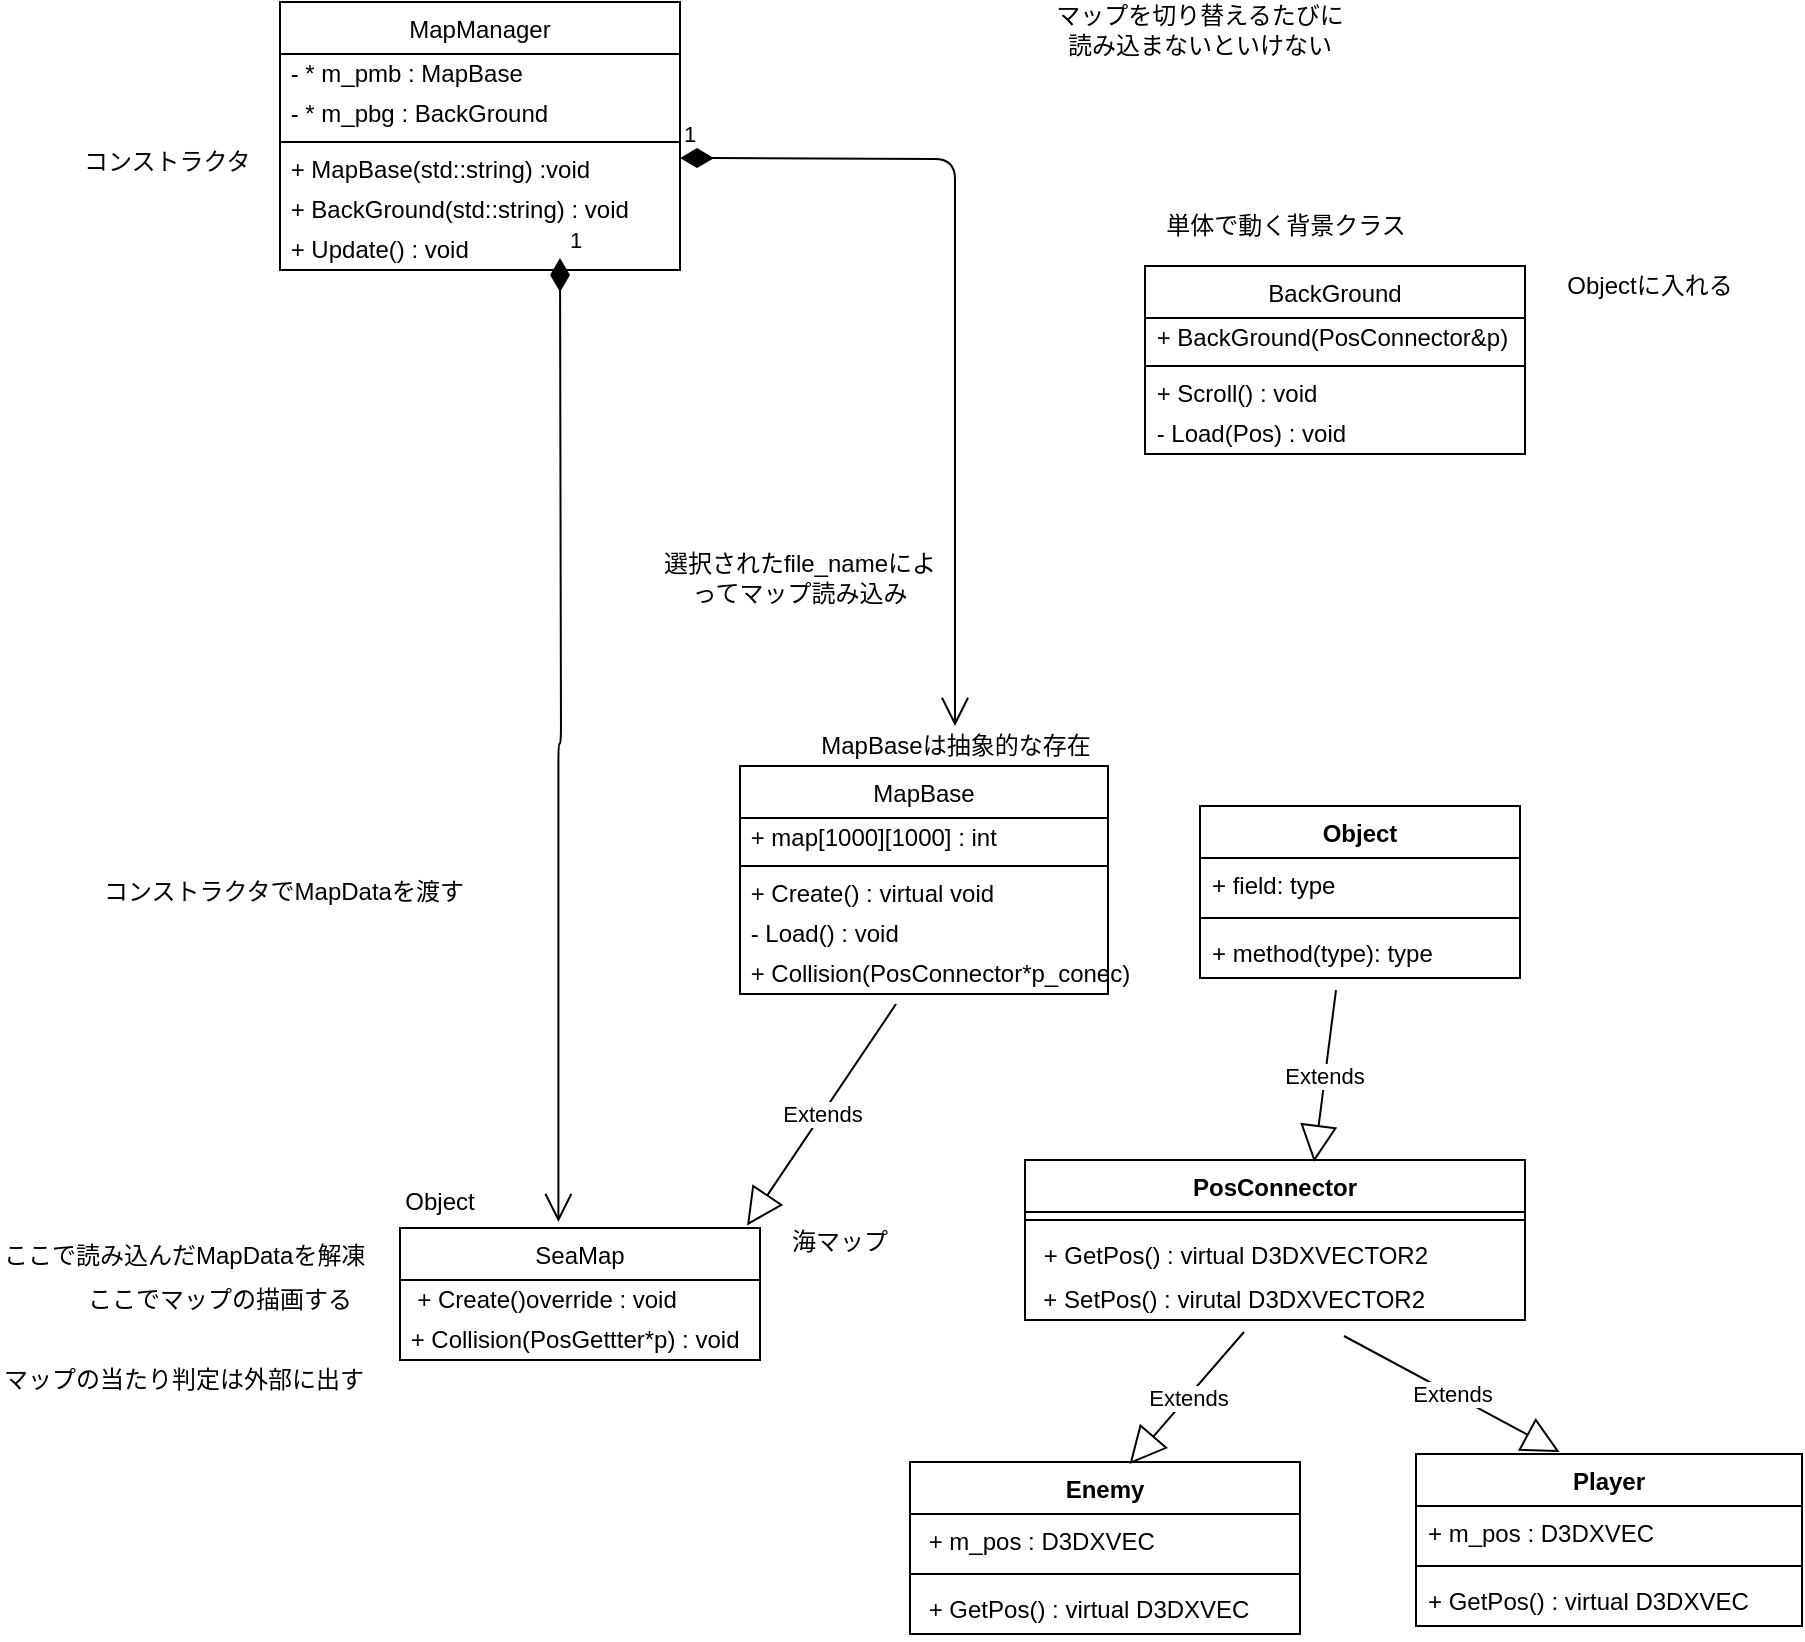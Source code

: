 <mxfile type="device" version="10.6.1"><diagram id="xTNNUZWJjUPpHx_xsbex" name="Page-1"><mxGraphModel grid="1" dx="674" dy="714" gridSize="10" guides="1" tooltips="1" connect="1" arrows="1" fold="1" page="1" pageScale="1" pageWidth="1654" pageHeight="2336" math="0" shadow="0"><root><mxCell id="0" /><mxCell id="1" parent="0" /><mxCell id="iN4CbJ1sU2l26RAUDO5d-5" value="MapManager" parent="1" vertex="1" style="swimlane;fontStyle=0;childLayout=stackLayout;horizontal=1;startSize=26;fillColor=none;horizontalStack=0;resizeParent=1;resizeParentMax=0;resizeLast=0;collapsible=1;marginBottom=0;"><mxGeometry as="geometry" height="134" width="200" x="220" y="62" /></mxCell><mxCell id="En4H5QOFy9GlHQpf80H--2" value="&amp;nbsp;- * m_pmb : MapBase" parent="iN4CbJ1sU2l26RAUDO5d-5" vertex="1" style="text;html=1;resizable=0;points=[];autosize=1;align=left;verticalAlign=top;spacingTop=-4;"><mxGeometry as="geometry" height="20" width="200" y="26" /></mxCell><mxCell id="En4H5QOFy9GlHQpf80H--1" value="&amp;nbsp;- * m_pbg : BackGround" parent="iN4CbJ1sU2l26RAUDO5d-5" vertex="1" style="text;html=1;resizable=0;points=[];autosize=1;align=left;verticalAlign=top;spacingTop=-4;"><mxGeometry as="geometry" height="20" width="200" y="46" /></mxCell><mxCell id="9Krrd5TlAhY_1SP9lpEr-9" value="" parent="iN4CbJ1sU2l26RAUDO5d-5" vertex="1" style="line;strokeWidth=1;fillColor=none;align=left;verticalAlign=middle;spacingTop=-1;spacingLeft=3;spacingRight=3;rotatable=0;labelPosition=right;points=[];portConstraint=eastwest;"><mxGeometry as="geometry" height="8" width="200" y="66" /></mxCell><mxCell id="pSHyqiHXVUAv-C7fEPB7-5" value="&amp;nbsp;+ MapBase(std::string) :void" parent="iN4CbJ1sU2l26RAUDO5d-5" vertex="1" style="text;html=1;resizable=0;points=[];autosize=1;align=left;verticalAlign=top;spacingTop=-4;"><mxGeometry as="geometry" height="20" width="200" y="74" /></mxCell><mxCell id="En4H5QOFy9GlHQpf80H--22" value="&amp;nbsp;+ BackGround(std::string) : void" parent="iN4CbJ1sU2l26RAUDO5d-5" vertex="1" style="text;html=1;resizable=0;points=[];autosize=1;align=left;verticalAlign=top;spacingTop=-4;"><mxGeometry as="geometry" height="20" width="200" y="94" /></mxCell><mxCell id="z7THkcAo65bA55OMj5YY-34" value="&amp;nbsp;+ Update() : void" parent="iN4CbJ1sU2l26RAUDO5d-5" vertex="1" style="text;html=1;resizable=0;points=[];autosize=1;align=left;verticalAlign=top;spacingTop=-4;"><mxGeometry as="geometry" height="20" width="200" y="114" /></mxCell><mxCell id="iN4CbJ1sU2l26RAUDO5d-13" value="BackGround" parent="1" vertex="1" style="swimlane;fontStyle=0;childLayout=stackLayout;horizontal=1;startSize=26;fillColor=none;horizontalStack=0;resizeParent=1;resizeParentMax=0;resizeLast=0;collapsible=1;marginBottom=0;"><mxGeometry as="geometry" height="94" width="190" x="652.5" y="194" /></mxCell><mxCell id="En4H5QOFy9GlHQpf80H--18" value="&amp;nbsp;+ BackGround(PosConnector&amp;amp;p)" parent="iN4CbJ1sU2l26RAUDO5d-13" vertex="1" style="text;html=1;resizable=0;points=[];autosize=1;align=left;verticalAlign=top;spacingTop=-4;"><mxGeometry as="geometry" height="20" width="190" y="26" /></mxCell><mxCell id="En4H5QOFy9GlHQpf80H--21" value="" parent="iN4CbJ1sU2l26RAUDO5d-13" vertex="1" style="line;strokeWidth=1;fillColor=none;align=left;verticalAlign=middle;spacingTop=-1;spacingLeft=3;spacingRight=3;rotatable=0;labelPosition=right;points=[];portConstraint=eastwest;"><mxGeometry as="geometry" height="8" width="190" y="46" /></mxCell><mxCell id="En4H5QOFy9GlHQpf80H--20" value="&amp;nbsp;+ Scroll() : void" parent="iN4CbJ1sU2l26RAUDO5d-13" vertex="1" style="text;html=1;resizable=0;points=[];autosize=1;align=left;verticalAlign=top;spacingTop=-4;"><mxGeometry as="geometry" height="20" width="190" y="54" /></mxCell><mxCell id="En4H5QOFy9GlHQpf80H--42" value="&amp;nbsp;- Load(Pos) : void" parent="iN4CbJ1sU2l26RAUDO5d-13" vertex="1" style="text;html=1;resizable=0;points=[];autosize=1;align=left;verticalAlign=top;spacingTop=-4;"><mxGeometry as="geometry" height="20" width="190" y="74" /></mxCell><mxCell id="PaVRPMCdmjg0SveW1SbH-1" value="単体で動く背景クラス&lt;br&gt;" parent="1" vertex="1" style="text;html=1;strokeColor=none;fillColor=none;align=center;verticalAlign=middle;whiteSpace=wrap;rounded=0;"><mxGeometry as="geometry" height="20" width="130" x="657.5" y="164" /></mxCell><mxCell id="PaVRPMCdmjg0SveW1SbH-17" value="選択されたfile_nameによってマップ読み込み&lt;br&gt;" parent="1" vertex="1" style="text;html=1;strokeColor=none;fillColor=none;align=center;verticalAlign=middle;whiteSpace=wrap;rounded=0;"><mxGeometry as="geometry" height="20" width="140" x="410" y="340" /></mxCell><mxCell id="PaVRPMCdmjg0SveW1SbH-31" value="マップを切り替えるたびに&lt;br&gt;読み込まないといけない&lt;br&gt;" parent="1" vertex="1" style="text;html=1;strokeColor=none;fillColor=none;align=center;verticalAlign=middle;whiteSpace=wrap;rounded=0;"><mxGeometry as="geometry" height="20" width="160" x="600" y="66" /></mxCell><mxCell id="PaVRPMCdmjg0SveW1SbH-34" value="MapBase" parent="1" vertex="1" style="swimlane;fontStyle=0;childLayout=stackLayout;horizontal=1;startSize=26;fillColor=none;horizontalStack=0;resizeParent=1;resizeParentMax=0;resizeLast=0;collapsible=1;marginBottom=0;"><mxGeometry as="geometry" height="114" width="184" x="450" y="444" /></mxCell><mxCell id="z7THkcAo65bA55OMj5YY-22" value="&amp;nbsp;+ map[1000][1000] : int" parent="PaVRPMCdmjg0SveW1SbH-34" vertex="1" style="text;html=1;resizable=0;points=[];autosize=1;align=left;verticalAlign=top;spacingTop=-4;"><mxGeometry as="geometry" height="20" width="184" y="26" /></mxCell><mxCell id="9Krrd5TlAhY_1SP9lpEr-22" value="" parent="PaVRPMCdmjg0SveW1SbH-34" vertex="1" style="line;strokeWidth=1;fillColor=none;align=left;verticalAlign=middle;spacingTop=-1;spacingLeft=3;spacingRight=3;rotatable=0;labelPosition=right;points=[];portConstraint=eastwest;"><mxGeometry as="geometry" height="8" width="184" y="46" /></mxCell><mxCell id="z7THkcAo65bA55OMj5YY-38" value="&amp;nbsp;+ Create() : virtual void" parent="PaVRPMCdmjg0SveW1SbH-34" vertex="1" style="text;html=1;resizable=0;points=[];autosize=1;align=left;verticalAlign=top;spacingTop=-4;"><mxGeometry as="geometry" height="20" width="184" y="54" /></mxCell><mxCell id="pSHyqiHXVUAv-C7fEPB7-1" value="&amp;nbsp;- Load() : void" parent="PaVRPMCdmjg0SveW1SbH-34" vertex="1" style="text;html=1;resizable=0;points=[];autosize=1;align=left;verticalAlign=top;spacingTop=-4;"><mxGeometry as="geometry" height="20" width="184" y="74" /></mxCell><mxCell id="En4H5QOFy9GlHQpf80H--41" value="&amp;nbsp;+ Collision(PosConnector*p_conec)" parent="PaVRPMCdmjg0SveW1SbH-34" vertex="1" style="text;html=1;resizable=0;points=[];autosize=1;align=left;verticalAlign=top;spacingTop=-4;"><mxGeometry as="geometry" height="20" width="184" y="94" /></mxCell><mxCell id="PaVRPMCdmjg0SveW1SbH-38" value="SeaMap" parent="1" vertex="1" style="swimlane;fontStyle=0;childLayout=stackLayout;horizontal=1;startSize=26;fillColor=none;horizontalStack=0;resizeParent=1;resizeParentMax=0;resizeLast=0;collapsible=1;marginBottom=0;"><mxGeometry as="geometry" height="66" width="180" x="280" y="675" /></mxCell><mxCell id="z7THkcAo65bA55OMj5YY-32" value="&amp;nbsp; + Create()override : void" parent="PaVRPMCdmjg0SveW1SbH-38" vertex="1" style="text;html=1;resizable=0;points=[];autosize=1;align=left;verticalAlign=top;spacingTop=-4;"><mxGeometry as="geometry" height="20" width="180" y="26" /></mxCell><mxCell id="En4H5QOFy9GlHQpf80H--17" value="&amp;nbsp;+ Collision(PosGettter*p) : void&lt;br&gt;" parent="PaVRPMCdmjg0SveW1SbH-38" vertex="1" style="text;html=1;resizable=0;points=[];autosize=1;align=left;verticalAlign=top;spacingTop=-4;"><mxGeometry as="geometry" height="20" width="180" y="46" /></mxCell><mxCell id="PaVRPMCdmjg0SveW1SbH-42" value="MapBaseは抽象的な存在" parent="1" vertex="1" style="text;html=1;strokeColor=none;fillColor=none;align=center;verticalAlign=middle;whiteSpace=wrap;rounded=0;"><mxGeometry as="geometry" height="20" width="190" x="462.5" y="424" /></mxCell><mxCell id="PaVRPMCdmjg0SveW1SbH-44" value="Extends" parent="1" style="endArrow=block;endSize=16;endFill=0;html=1;exitX=0.424;exitY=1.25;exitDx=0;exitDy=0;exitPerimeter=0;entryX=0.964;entryY=-0.019;entryDx=0;entryDy=0;entryPerimeter=0;" target="PaVRPMCdmjg0SveW1SbH-38" edge="1" source="En4H5QOFy9GlHQpf80H--41"><mxGeometry as="geometry" width="160" relative="1"><mxPoint as="sourcePoint" x="563" y="559" /><mxPoint as="targetPoint" x="404" y="624" /></mxGeometry></mxCell><mxCell id="Nqm5B6lv2lz9BLwQ-ERy-6" value="海マップ&lt;br&gt;" parent="1" vertex="1" style="text;html=1;strokeColor=none;fillColor=none;align=center;verticalAlign=middle;whiteSpace=wrap;rounded=0;"><mxGeometry as="geometry" height="20" width="70" x="465" y="672" /></mxCell><mxCell id="va03k59O1o7LEfdZNvkc-4" value="1" parent="1" style="endArrow=open;html=1;endSize=12;startArrow=diamondThin;startSize=14;startFill=1;edgeStyle=orthogonalEdgeStyle;align=left;verticalAlign=bottom;entryX=0.5;entryY=0;entryDx=0;entryDy=0;" target="PaVRPMCdmjg0SveW1SbH-42" edge="1"><mxGeometry as="geometry" x="-1" y="3" relative="1"><mxPoint as="sourcePoint" x="420" y="140" /><mxPoint as="targetPoint" x="780" y="580" /></mxGeometry></mxCell><mxCell id="va03k59O1o7LEfdZNvkc-9" value="Object" parent="1" vertex="1" style="text;html=1;strokeColor=none;fillColor=none;align=center;verticalAlign=middle;whiteSpace=wrap;rounded=0;"><mxGeometry as="geometry" height="20" width="40" x="280" y="652" /></mxCell><mxCell id="va03k59O1o7LEfdZNvkc-10" value="Objectに入れる" parent="1" vertex="1" style="text;html=1;strokeColor=none;fillColor=none;align=center;verticalAlign=middle;whiteSpace=wrap;rounded=0;"><mxGeometry as="geometry" height="20" width="100" x="855" y="194" /></mxCell><mxCell id="va03k59O1o7LEfdZNvkc-13" value="ここでマップの描画する&lt;br&gt;" parent="1" vertex="1" style="text;html=1;strokeColor=none;fillColor=none;align=center;verticalAlign=middle;whiteSpace=wrap;rounded=0;"><mxGeometry as="geometry" height="20" width="140" x="120" y="701" /></mxCell><mxCell id="z7THkcAo65bA55OMj5YY-31" value="コンストラクタでMapDataを渡す" parent="1" vertex="1" style="text;html=1;resizable=0;points=[];autosize=1;align=left;verticalAlign=top;spacingTop=-4;"><mxGeometry as="geometry" height="20" width="200" x="130" y="497" /></mxCell><mxCell id="9Krrd5TlAhY_1SP9lpEr-5" value="1" parent="1" style="endArrow=open;html=1;endSize=12;startArrow=diamondThin;startSize=14;startFill=1;edgeStyle=orthogonalEdgeStyle;align=left;verticalAlign=bottom;entryX=0.44;entryY=-0.045;entryDx=0;entryDy=0;entryPerimeter=0;" target="PaVRPMCdmjg0SveW1SbH-38" edge="1"><mxGeometry as="geometry" x="-1" y="3" relative="1"><mxPoint as="sourcePoint" x="360" y="190" /><mxPoint as="targetPoint" x="321" y="331" /></mxGeometry></mxCell><mxCell id="9Krrd5TlAhY_1SP9lpEr-18" value="コンストラクタ" parent="1" vertex="1" style="text;html=1;resizable=0;points=[];autosize=1;align=left;verticalAlign=top;spacingTop=-4;"><mxGeometry as="geometry" height="20" width="100" x="120" y="132" /></mxCell><mxCell id="9Krrd5TlAhY_1SP9lpEr-21" value="ここで読み込んだMapDataを解凍&lt;br&gt;" parent="1" vertex="1" style="text;html=1;resizable=0;points=[];autosize=1;align=left;verticalAlign=top;spacingTop=-4;"><mxGeometry as="geometry" height="20" width="200" x="80" y="679" /></mxCell><mxCell id="En4H5QOFy9GlHQpf80H--3" value="PosConnector&#10;&#10;&#10;&#10;" parent="1" vertex="1" style="swimlane;fontStyle=1;align=center;verticalAlign=top;childLayout=stackLayout;horizontal=1;startSize=26;horizontalStack=0;resizeParent=1;resizeParentMax=0;resizeLast=0;collapsible=1;marginBottom=0;"><mxGeometry as="geometry" height="80" width="250" x="592.5" y="641" /></mxCell><mxCell id="En4H5QOFy9GlHQpf80H--5" value="" parent="En4H5QOFy9GlHQpf80H--3" vertex="1" style="line;strokeWidth=1;fillColor=none;align=left;verticalAlign=middle;spacingTop=-1;spacingLeft=3;spacingRight=3;rotatable=0;labelPosition=right;points=[];portConstraint=eastwest;"><mxGeometry as="geometry" height="8" width="250" y="26" /></mxCell><mxCell id="En4H5QOFy9GlHQpf80H--6" value=" + GetPos() : virtual D3DXVECTOR2" parent="En4H5QOFy9GlHQpf80H--3" vertex="1" style="text;strokeColor=none;fillColor=none;align=left;verticalAlign=top;spacingLeft=4;spacingRight=4;overflow=hidden;rotatable=0;points=[[0,0.5],[1,0.5]];portConstraint=eastwest;"><mxGeometry as="geometry" height="26" width="250" y="34" /></mxCell><mxCell id="En4H5QOFy9GlHQpf80H--27" value="&amp;nbsp; + SetPos() : virutal D3DXVECTOR2" parent="En4H5QOFy9GlHQpf80H--3" vertex="1" style="text;html=1;resizable=0;points=[];autosize=1;align=left;verticalAlign=top;spacingTop=-4;"><mxGeometry as="geometry" height="20" width="250" y="60" /></mxCell><mxCell id="En4H5QOFy9GlHQpf80H--8" value="Player" parent="1" vertex="1" style="swimlane;fontStyle=1;align=center;verticalAlign=top;childLayout=stackLayout;horizontal=1;startSize=26;horizontalStack=0;resizeParent=1;resizeParentMax=0;resizeLast=0;collapsible=1;marginBottom=0;"><mxGeometry as="geometry" height="86" width="193" x="788" y="788" /></mxCell><mxCell id="En4H5QOFy9GlHQpf80H--9" value="+ m_pos : D3DXVEC" parent="En4H5QOFy9GlHQpf80H--8" vertex="1" style="text;strokeColor=none;fillColor=none;align=left;verticalAlign=top;spacingLeft=4;spacingRight=4;overflow=hidden;rotatable=0;points=[[0,0.5],[1,0.5]];portConstraint=eastwest;"><mxGeometry as="geometry" height="26" width="193" y="26" /></mxCell><mxCell id="En4H5QOFy9GlHQpf80H--10" value="" parent="En4H5QOFy9GlHQpf80H--8" vertex="1" style="line;strokeWidth=1;fillColor=none;align=left;verticalAlign=middle;spacingTop=-1;spacingLeft=3;spacingRight=3;rotatable=0;labelPosition=right;points=[];portConstraint=eastwest;"><mxGeometry as="geometry" height="8" width="193" y="52" /></mxCell><mxCell id="En4H5QOFy9GlHQpf80H--11" value="+ GetPos() : virtual D3DXVEC" parent="En4H5QOFy9GlHQpf80H--8" vertex="1" style="text;strokeColor=none;fillColor=none;align=left;verticalAlign=top;spacingLeft=4;spacingRight=4;overflow=hidden;rotatable=0;points=[[0,0.5],[1,0.5]];portConstraint=eastwest;"><mxGeometry as="geometry" height="26" width="193" y="60" /></mxCell><mxCell id="En4H5QOFy9GlHQpf80H--19" value="&lt;div&gt;&lt;br&gt;&lt;/div&gt;" parent="1" vertex="1" style="text;html=1;resizable=0;points=[];autosize=1;align=left;verticalAlign=top;spacingTop=-4;"><mxGeometry as="geometry" height="20" width="20" x="787.5" y="270" /></mxCell><mxCell id="En4H5QOFy9GlHQpf80H--23" value="マップの当たり判定は外部に出す&lt;br&gt;" parent="1" vertex="1" style="text;html=1;resizable=0;points=[];autosize=1;align=left;verticalAlign=top;spacingTop=-4;"><mxGeometry as="geometry" height="20" width="200" x="80" y="741" /></mxCell><mxCell id="En4H5QOFy9GlHQpf80H--29" value="Enemy" parent="1" vertex="1" style="swimlane;fontStyle=1;align=center;verticalAlign=top;childLayout=stackLayout;horizontal=1;startSize=26;horizontalStack=0;resizeParent=1;resizeParentMax=0;resizeLast=0;collapsible=1;marginBottom=0;"><mxGeometry as="geometry" height="86" width="195" x="535" y="792" /></mxCell><mxCell id="En4H5QOFy9GlHQpf80H--30" value=" + m_pos : D3DXVEC" parent="En4H5QOFy9GlHQpf80H--29" vertex="1" style="text;strokeColor=none;fillColor=none;align=left;verticalAlign=top;spacingLeft=4;spacingRight=4;overflow=hidden;rotatable=0;points=[[0,0.5],[1,0.5]];portConstraint=eastwest;"><mxGeometry as="geometry" height="26" width="195" y="26" /></mxCell><mxCell id="En4H5QOFy9GlHQpf80H--31" value="" parent="En4H5QOFy9GlHQpf80H--29" vertex="1" style="line;strokeWidth=1;fillColor=none;align=left;verticalAlign=middle;spacingTop=-1;spacingLeft=3;spacingRight=3;rotatable=0;labelPosition=right;points=[];portConstraint=eastwest;"><mxGeometry as="geometry" height="8" width="195" y="52" /></mxCell><mxCell id="En4H5QOFy9GlHQpf80H--32" value=" + GetPos() : virtual D3DXVEC" parent="En4H5QOFy9GlHQpf80H--29" vertex="1" style="text;strokeColor=none;fillColor=none;align=left;verticalAlign=top;spacingLeft=4;spacingRight=4;overflow=hidden;rotatable=0;points=[[0,0.5],[1,0.5]];portConstraint=eastwest;"><mxGeometry as="geometry" height="26" width="195" y="60" /></mxCell><mxCell id="En4H5QOFy9GlHQpf80H--34" value="Extends" parent="1" style="endArrow=block;endSize=16;endFill=0;html=1;exitX=0.438;exitY=1.3;exitDx=0;exitDy=0;exitPerimeter=0;entryX=0.563;entryY=0.012;entryDx=0;entryDy=0;entryPerimeter=0;" target="En4H5QOFy9GlHQpf80H--29" edge="1" source="En4H5QOFy9GlHQpf80H--27"><mxGeometry as="geometry" width="160" relative="1"><mxPoint as="sourcePoint" x="690" y="754" /><mxPoint as="targetPoint" x="850" y="754" /></mxGeometry></mxCell><mxCell id="En4H5QOFy9GlHQpf80H--35" value="Extends" parent="1" style="endArrow=block;endSize=16;endFill=0;html=1;exitX=0.638;exitY=1.4;exitDx=0;exitDy=0;exitPerimeter=0;entryX=0.372;entryY=-0.012;entryDx=0;entryDy=0;entryPerimeter=0;" target="En4H5QOFy9GlHQpf80H--8" edge="1" source="En4H5QOFy9GlHQpf80H--27"><mxGeometry as="geometry" width="160" relative="1"><mxPoint as="sourcePoint" x="787.5" y="734.5" /><mxPoint as="targetPoint" x="710.5" y="800.5" /></mxGeometry></mxCell><mxCell id="En4H5QOFy9GlHQpf80H--36" value="Object" parent="1" vertex="1" style="swimlane;fontStyle=1;align=center;verticalAlign=top;childLayout=stackLayout;horizontal=1;startSize=26;horizontalStack=0;resizeParent=1;resizeParentMax=0;resizeLast=0;collapsible=1;marginBottom=0;"><mxGeometry as="geometry" height="86" width="160" x="680" y="464" /></mxCell><mxCell id="En4H5QOFy9GlHQpf80H--37" value="+ field: type" parent="En4H5QOFy9GlHQpf80H--36" vertex="1" style="text;strokeColor=none;fillColor=none;align=left;verticalAlign=top;spacingLeft=4;spacingRight=4;overflow=hidden;rotatable=0;points=[[0,0.5],[1,0.5]];portConstraint=eastwest;"><mxGeometry as="geometry" height="26" width="160" y="26" /></mxCell><mxCell id="En4H5QOFy9GlHQpf80H--38" value="" parent="En4H5QOFy9GlHQpf80H--36" vertex="1" style="line;strokeWidth=1;fillColor=none;align=left;verticalAlign=middle;spacingTop=-1;spacingLeft=3;spacingRight=3;rotatable=0;labelPosition=right;points=[];portConstraint=eastwest;"><mxGeometry as="geometry" height="8" width="160" y="52" /></mxCell><mxCell id="En4H5QOFy9GlHQpf80H--39" value="+ method(type): type" parent="En4H5QOFy9GlHQpf80H--36" vertex="1" style="text;strokeColor=none;fillColor=none;align=left;verticalAlign=top;spacingLeft=4;spacingRight=4;overflow=hidden;rotatable=0;points=[[0,0.5],[1,0.5]];portConstraint=eastwest;"><mxGeometry as="geometry" height="26" width="160" y="60" /></mxCell><mxCell id="En4H5QOFy9GlHQpf80H--40" value="Extends" parent="1" style="endArrow=block;endSize=16;endFill=0;html=1;exitX=0.425;exitY=1.231;exitDx=0;exitDy=0;exitPerimeter=0;entryX=0.578;entryY=0.013;entryDx=0;entryDy=0;entryPerimeter=0;" target="En4H5QOFy9GlHQpf80H--3" edge="1" source="En4H5QOFy9GlHQpf80H--39"><mxGeometry as="geometry" width="160" relative="1"><mxPoint as="sourcePoint" x="790" y="620" /><mxPoint as="targetPoint" x="950" y="620" /></mxGeometry></mxCell></root></mxGraphModel></diagram></mxfile>